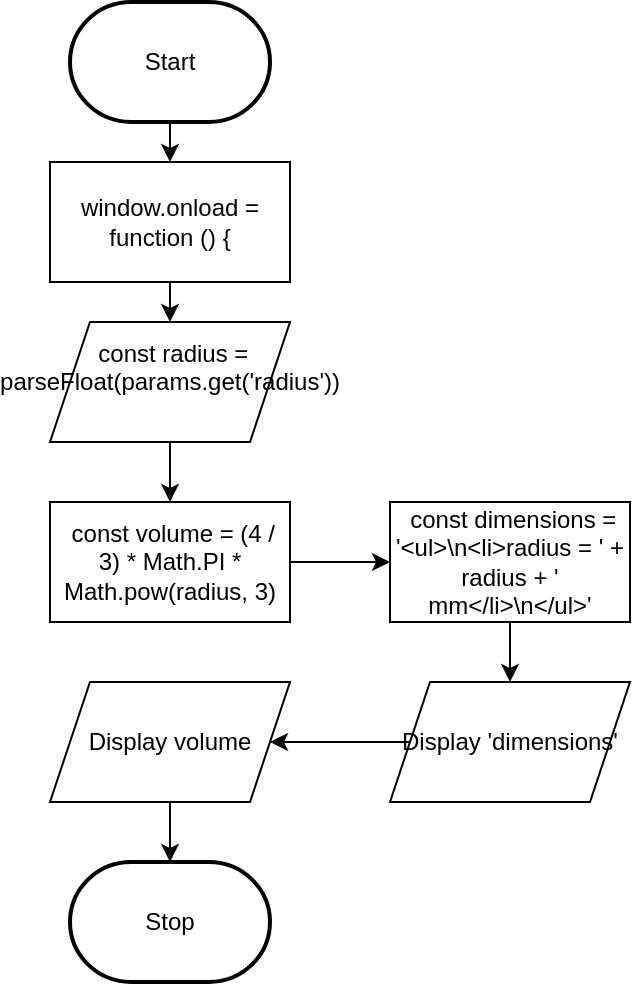 <mxfile>
    <diagram id="HIP3nbAZw_EuaXWnEj3U" name="Page-1">
        <mxGraphModel dx="631" dy="648" grid="1" gridSize="10" guides="1" tooltips="1" connect="1" arrows="1" fold="1" page="1" pageScale="1" pageWidth="850" pageHeight="1100" math="0" shadow="0">
            <root>
                <mxCell id="0"/>
                <mxCell id="1" parent="0"/>
                <mxCell id="5" value="" style="edgeStyle=none;html=1;" edge="1" parent="1" source="2" target="4">
                    <mxGeometry relative="1" as="geometry"/>
                </mxCell>
                <mxCell id="2" value="Start" style="strokeWidth=2;html=1;shape=mxgraph.flowchart.terminator;whiteSpace=wrap;" parent="1" vertex="1">
                    <mxGeometry x="220" y="220" width="100" height="60" as="geometry"/>
                </mxCell>
                <mxCell id="3" value="Stop" style="strokeWidth=2;html=1;shape=mxgraph.flowchart.terminator;whiteSpace=wrap;" parent="1" vertex="1">
                    <mxGeometry x="220" y="650" width="100" height="60" as="geometry"/>
                </mxCell>
                <mxCell id="7" value="" style="edgeStyle=orthogonalEdgeStyle;html=1;" edge="1" parent="1" source="4" target="6">
                    <mxGeometry relative="1" as="geometry"/>
                </mxCell>
                <mxCell id="4" value="&lt;div&gt;&lt;font color=&quot;#000000&quot;&gt;&lt;span style=&quot;font-size: 12px;&quot;&gt;window.onload = function () {&lt;/span&gt;&lt;/font&gt;&lt;/div&gt;" style="whiteSpace=wrap;html=1;" vertex="1" parent="1">
                    <mxGeometry x="210" y="300" width="120" height="60" as="geometry"/>
                </mxCell>
                <mxCell id="10" value="" style="edgeStyle=orthogonalEdgeStyle;html=1;" edge="1" parent="1" source="6" target="9">
                    <mxGeometry relative="1" as="geometry"/>
                </mxCell>
                <mxCell id="6" value="&lt;div&gt;&lt;font color=&quot;#000000&quot;&gt;&lt;span style=&quot;font-size: 12px;&quot;&gt;&amp;nbsp;const radius = parseFloat(params.get(&#39;radius&#39;))&lt;/span&gt;&lt;/font&gt;&lt;/div&gt;&lt;div&gt;&lt;br&gt;&lt;/div&gt;" style="shape=parallelogram;perimeter=parallelogramPerimeter;whiteSpace=wrap;html=1;fixedSize=1;" vertex="1" parent="1">
                    <mxGeometry x="210" y="380" width="120" height="60" as="geometry"/>
                </mxCell>
                <mxCell id="12" value="" style="edgeStyle=orthogonalEdgeStyle;html=1;" edge="1" parent="1" source="9" target="11">
                    <mxGeometry relative="1" as="geometry"/>
                </mxCell>
                <mxCell id="9" value="&lt;div&gt;&lt;font color=&quot;#000000&quot;&gt;&lt;span style=&quot;font-size: 12px;&quot;&gt;&amp;nbsp;const volume = (4 / 3) * Math.PI * Math.pow(radius, 3)&lt;/span&gt;&lt;/font&gt;&lt;/div&gt;" style="whiteSpace=wrap;html=1;" vertex="1" parent="1">
                    <mxGeometry x="210" y="470" width="120" height="60" as="geometry"/>
                </mxCell>
                <mxCell id="14" value="" style="edgeStyle=orthogonalEdgeStyle;html=1;" edge="1" parent="1" source="11" target="13">
                    <mxGeometry relative="1" as="geometry"/>
                </mxCell>
                <mxCell id="11" value="&lt;div&gt;&lt;font color=&quot;#000000&quot;&gt;&lt;span style=&quot;font-size: 12px;&quot;&gt;&amp;nbsp;const dimensions = &#39;&amp;lt;ul&amp;gt;\n&amp;lt;li&amp;gt;radius = &#39; + radius + &#39; mm&amp;lt;/li&amp;gt;\n&amp;lt;/ul&amp;gt;&#39;&lt;/span&gt;&lt;/font&gt;&lt;/div&gt;" style="whiteSpace=wrap;html=1;" vertex="1" parent="1">
                    <mxGeometry x="380" y="470" width="120" height="60" as="geometry"/>
                </mxCell>
                <mxCell id="16" value="" style="edgeStyle=orthogonalEdgeStyle;html=1;" edge="1" parent="1" source="13" target="15">
                    <mxGeometry relative="1" as="geometry"/>
                </mxCell>
                <mxCell id="13" value="Display &#39;dimensions&#39;" style="shape=parallelogram;perimeter=parallelogramPerimeter;whiteSpace=wrap;html=1;fixedSize=1;" vertex="1" parent="1">
                    <mxGeometry x="380" y="560" width="120" height="60" as="geometry"/>
                </mxCell>
                <mxCell id="17" value="" style="edgeStyle=orthogonalEdgeStyle;html=1;" edge="1" parent="1" source="15" target="3">
                    <mxGeometry relative="1" as="geometry"/>
                </mxCell>
                <mxCell id="15" value="Display volume" style="shape=parallelogram;perimeter=parallelogramPerimeter;whiteSpace=wrap;html=1;fixedSize=1;" vertex="1" parent="1">
                    <mxGeometry x="210" y="560" width="120" height="60" as="geometry"/>
                </mxCell>
            </root>
        </mxGraphModel>
    </diagram>
</mxfile>